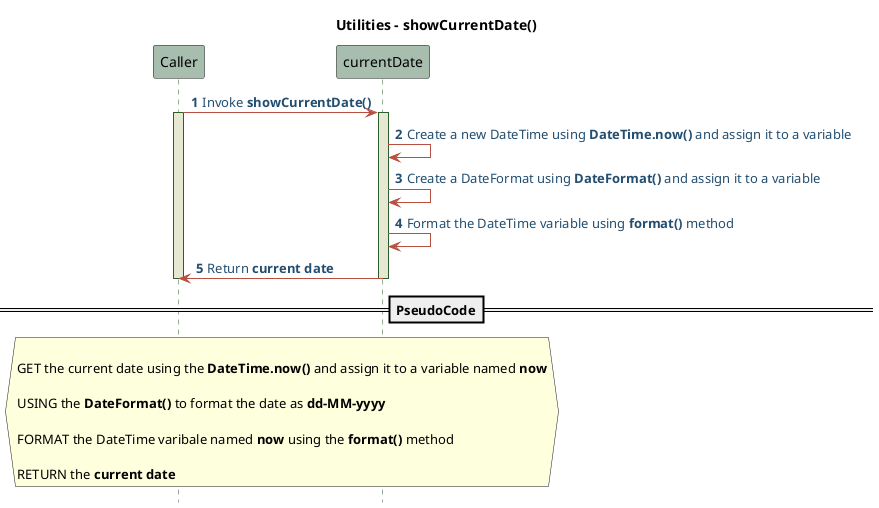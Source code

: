 @startuml Utilities-Sequence-Pseudo

!define POSITIVERESPONSE 90EE90
!define NEGATIVEERESPONSE EFBBBB
!define NUETRALRESPONSE F2DC79

skinparam sequence{
    ParticipantBackgroundColor #A7BEAE
    LifeLineBackgroundColor #E7E8D1
    LifeLineBorderColor #2C5F2D
    ActorBackgroundColor #FC766AFF
    ActorBorderColor #FC766AFF
    ArrowColor #B85042
    ArrowFontColor #234E70
}

title   **Utilities - showCurrentDate()**
autonumber 1
hide footbox
Caller -> currentDate: Invoke **showCurrentDate()**
activate Caller
activate currentDate
currentDate -> currentDate: Create a new DateTime using **DateTime.now()** and assign it to a variable
currentDate -> currentDate: Create a DateFormat using **DateFormat()** and assign it to a variable
currentDate -> currentDate: Format the DateTime variable using **format()** method
currentDate -> Caller: Return **current date**
deactivate Caller
deactivate currentDate

==PseudoCode==
hnote across

GET the current date using the **DateTime.now()** and assign it to a variable named **now**

USING the **DateFormat()** to format the date as **dd-MM-yyyy**

FORMAT the DateTime varibale named **now** using the **format()** method

RETURN the **current date**
end note
@enduml